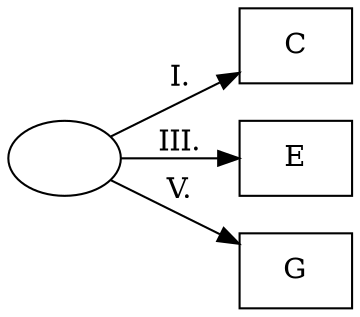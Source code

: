 digraph g {
    rankdir=LR
    A [label=""]
    B [label="C" shape="box"]
    C [label="E" shape="box"]
    D [label="G" shape="box"]
    A -> B [label="I."]
    A -> C [label="III."]
    A -> D [label="V."]
}